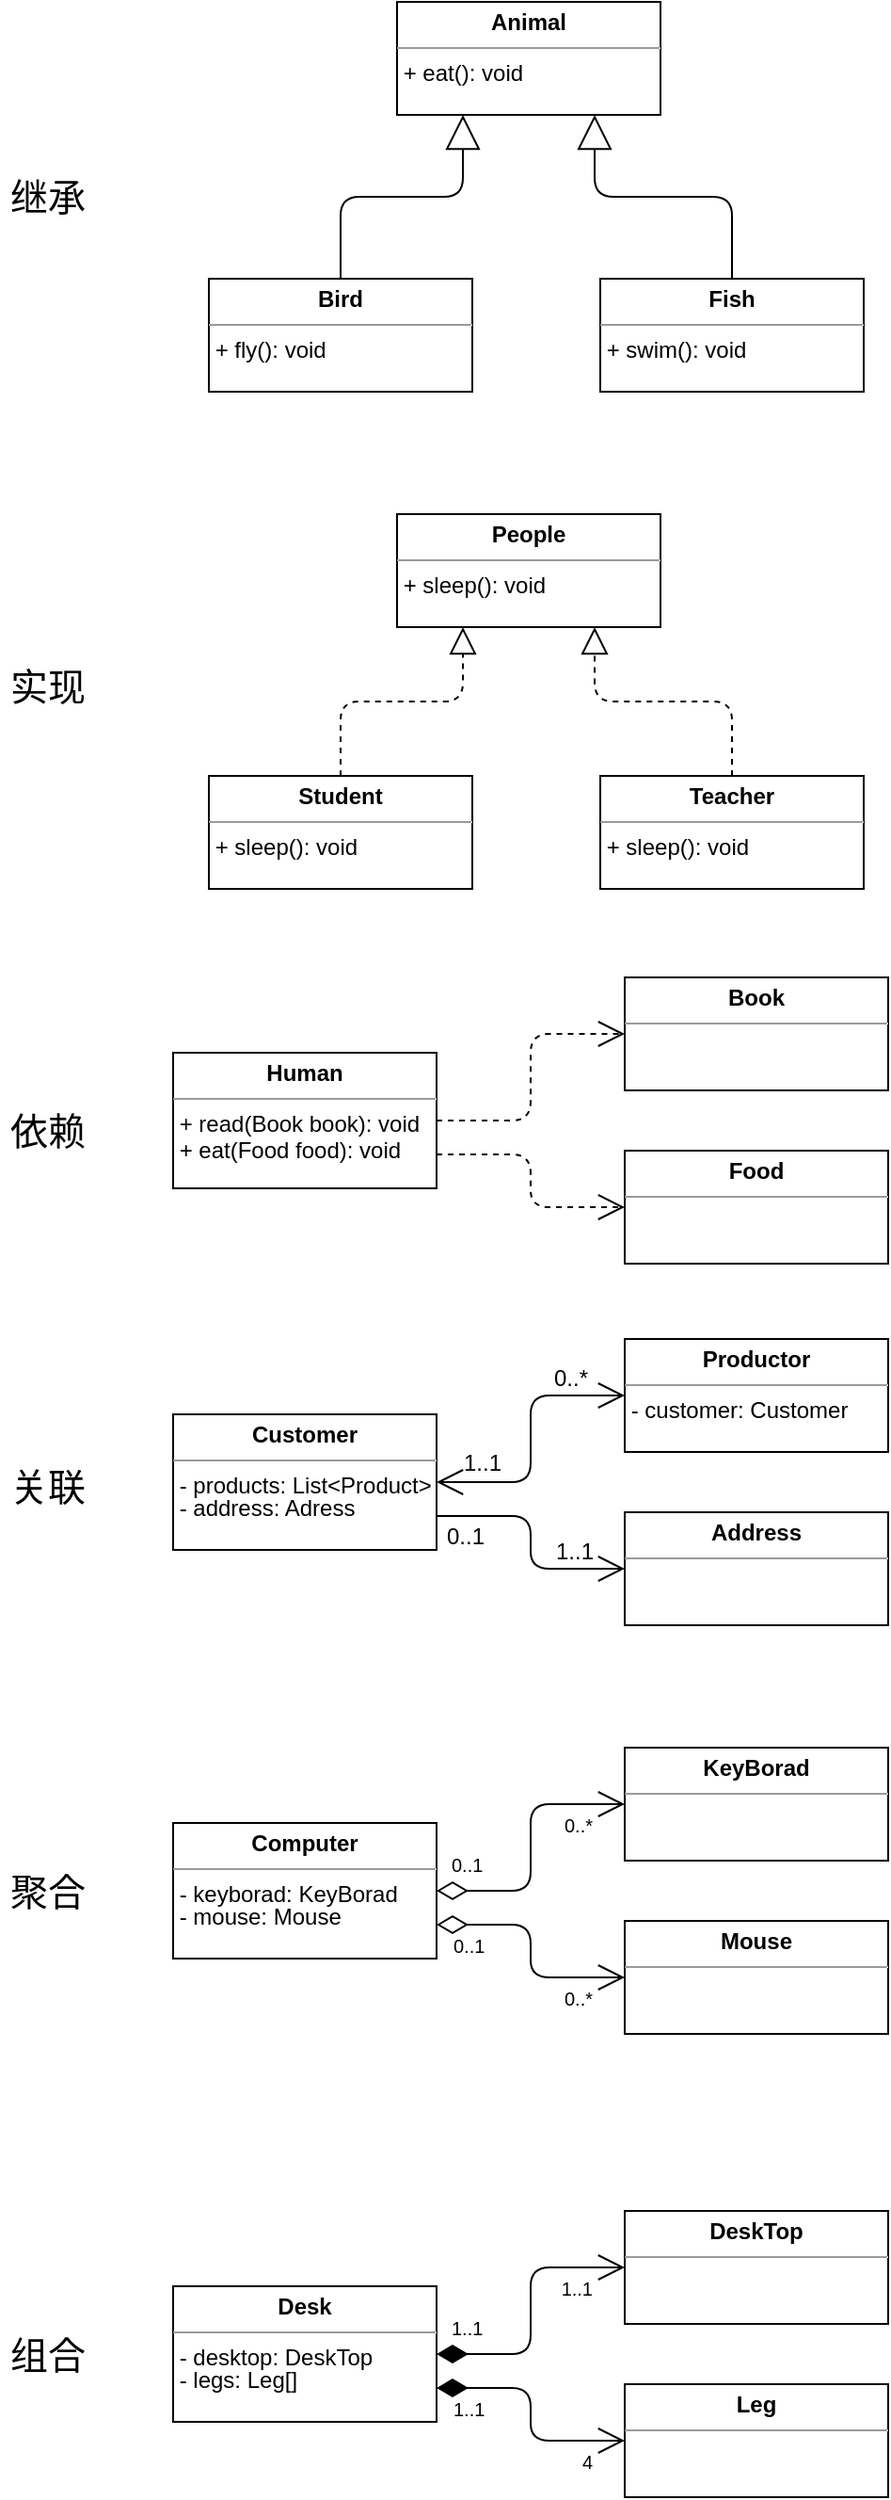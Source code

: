 <mxfile version="12.9.3" type="device"><diagram id="kW0hUe-nDhaRgAiFzmrh" name="Page-1"><mxGraphModel dx="946" dy="725" grid="0" gridSize="10" guides="1" tooltips="1" connect="1" arrows="1" fold="1" page="1" pageScale="1" pageWidth="827" pageHeight="1169" math="0" shadow="0"><root><mxCell id="0"/><mxCell id="1" parent="0"/><mxCell id="BY2cyqeVR8w5nwScLEAl-6" value="&lt;p style=&quot;margin: 0px ; margin-top: 4px ; text-align: center&quot;&gt;&lt;b&gt;Animal&lt;/b&gt;&lt;/p&gt;&lt;hr size=&quot;1&quot;&gt;&lt;div style=&quot;height: 2px&quot;&gt;&amp;nbsp;+ eat(): void&lt;/div&gt;" style="verticalAlign=top;align=left;overflow=fill;fontSize=12;fontFamily=Helvetica;html=1;" parent="1" vertex="1"><mxGeometry x="359" y="36" width="140" height="60" as="geometry"/></mxCell><mxCell id="BY2cyqeVR8w5nwScLEAl-7" value="&lt;p style=&quot;margin: 0px ; margin-top: 4px ; text-align: center&quot;&gt;&lt;b&gt;Bird&lt;/b&gt;&lt;/p&gt;&lt;hr size=&quot;1&quot;&gt;&lt;div style=&quot;height: 2px&quot;&gt;&amp;nbsp;+ fly(): void&lt;/div&gt;" style="verticalAlign=top;align=left;overflow=fill;fontSize=12;fontFamily=Helvetica;html=1;" parent="1" vertex="1"><mxGeometry x="259" y="183" width="140" height="60" as="geometry"/></mxCell><mxCell id="BY2cyqeVR8w5nwScLEAl-8" value="&lt;p style=&quot;margin: 0px ; margin-top: 4px ; text-align: center&quot;&gt;&lt;b&gt;Fish&lt;/b&gt;&lt;/p&gt;&lt;hr size=&quot;1&quot;&gt;&lt;div style=&quot;height: 2px&quot;&gt;&amp;nbsp;+ swim(): void&lt;/div&gt;" style="verticalAlign=top;align=left;overflow=fill;fontSize=12;fontFamily=Helvetica;html=1;" parent="1" vertex="1"><mxGeometry x="467" y="183" width="140" height="60" as="geometry"/></mxCell><mxCell id="BY2cyqeVR8w5nwScLEAl-9" value="" style="endArrow=block;endSize=16;endFill=0;html=1;entryX=0.25;entryY=1;entryDx=0;entryDy=0;exitX=0.5;exitY=0;exitDx=0;exitDy=0;edgeStyle=orthogonalEdgeStyle;" parent="1" source="BY2cyqeVR8w5nwScLEAl-7" target="BY2cyqeVR8w5nwScLEAl-6" edge="1"><mxGeometry width="160" relative="1" as="geometry"><mxPoint x="384" y="291" as="sourcePoint"/><mxPoint x="544" y="291" as="targetPoint"/></mxGeometry></mxCell><mxCell id="BY2cyqeVR8w5nwScLEAl-10" value="" style="endArrow=block;endSize=16;endFill=0;html=1;entryX=0.75;entryY=1;entryDx=0;entryDy=0;exitX=0.5;exitY=0;exitDx=0;exitDy=0;edgeStyle=orthogonalEdgeStyle;" parent="1" source="BY2cyqeVR8w5nwScLEAl-8" target="BY2cyqeVR8w5nwScLEAl-6" edge="1"><mxGeometry width="160" relative="1" as="geometry"><mxPoint x="339" y="193" as="sourcePoint"/><mxPoint x="404" y="106" as="targetPoint"/></mxGeometry></mxCell><mxCell id="BY2cyqeVR8w5nwScLEAl-11" value="" style="endArrow=block;dashed=1;endFill=0;endSize=12;html=1;exitX=0.5;exitY=0;exitDx=0;exitDy=0;entryX=0.75;entryY=1;entryDx=0;entryDy=0;edgeStyle=orthogonalEdgeStyle;" parent="1" source="BY2cyqeVR8w5nwScLEAl-14" target="BY2cyqeVR8w5nwScLEAl-12" edge="1"><mxGeometry width="160" relative="1" as="geometry"><mxPoint x="489" y="399" as="sourcePoint"/><mxPoint x="649" y="399" as="targetPoint"/></mxGeometry></mxCell><mxCell id="BY2cyqeVR8w5nwScLEAl-12" value="&lt;p style=&quot;margin: 0px ; margin-top: 4px ; text-align: center&quot;&gt;&lt;b&gt;People&lt;/b&gt;&lt;/p&gt;&lt;hr size=&quot;1&quot;&gt;&lt;div style=&quot;height: 2px&quot;&gt;&amp;nbsp;+ sleep(): void&lt;/div&gt;" style="verticalAlign=top;align=left;overflow=fill;fontSize=12;fontFamily=Helvetica;html=1;" parent="1" vertex="1"><mxGeometry x="359" y="308" width="140" height="60" as="geometry"/></mxCell><mxCell id="BY2cyqeVR8w5nwScLEAl-13" value="&lt;p style=&quot;margin: 0px ; margin-top: 4px ; text-align: center&quot;&gt;&lt;b&gt;Student&lt;/b&gt;&lt;/p&gt;&lt;hr size=&quot;1&quot;&gt;&lt;div style=&quot;height: 2px&quot;&gt;&amp;nbsp;+ sleep(): void&lt;/div&gt;" style="verticalAlign=top;align=left;overflow=fill;fontSize=12;fontFamily=Helvetica;html=1;" parent="1" vertex="1"><mxGeometry x="259" y="447" width="140" height="60" as="geometry"/></mxCell><mxCell id="BY2cyqeVR8w5nwScLEAl-14" value="&lt;p style=&quot;margin: 0px ; margin-top: 4px ; text-align: center&quot;&gt;&lt;b&gt;Teacher&lt;/b&gt;&lt;/p&gt;&lt;hr size=&quot;1&quot;&gt;&lt;div style=&quot;height: 2px&quot;&gt;&amp;nbsp;+ sleep(): void&lt;/div&gt;" style="verticalAlign=top;align=left;overflow=fill;fontSize=12;fontFamily=Helvetica;html=1;" parent="1" vertex="1"><mxGeometry x="467" y="447" width="140" height="60" as="geometry"/></mxCell><mxCell id="BY2cyqeVR8w5nwScLEAl-15" value="" style="endArrow=block;dashed=1;endFill=0;endSize=12;html=1;entryX=0.25;entryY=1;entryDx=0;entryDy=0;exitX=0.5;exitY=0;exitDx=0;exitDy=0;edgeStyle=orthogonalEdgeStyle;" parent="1" source="BY2cyqeVR8w5nwScLEAl-13" target="BY2cyqeVR8w5nwScLEAl-12" edge="1"><mxGeometry width="160" relative="1" as="geometry"><mxPoint x="302" y="425" as="sourcePoint"/><mxPoint x="462" y="425" as="targetPoint"/></mxGeometry></mxCell><mxCell id="BY2cyqeVR8w5nwScLEAl-16" value="&lt;p style=&quot;margin: 0px ; margin-top: 4px ; text-align: center&quot;&gt;&lt;b&gt;Human&lt;/b&gt;&lt;/p&gt;&lt;hr size=&quot;1&quot;&gt;&lt;div style=&quot;height: 2px&quot;&gt;&amp;nbsp;+ read(Book book): void&lt;/div&gt;&lt;div style=&quot;height: 2px&quot;&gt;&lt;br&gt;&lt;/div&gt;&lt;div style=&quot;height: 2px&quot;&gt;&lt;br&gt;&lt;/div&gt;&lt;div style=&quot;height: 2px&quot;&gt;&lt;br&gt;&lt;/div&gt;&lt;div style=&quot;height: 2px&quot;&gt;&lt;br&gt;&lt;/div&gt;&lt;div style=&quot;height: 2px&quot;&gt;&lt;br&gt;&lt;/div&gt;&lt;div style=&quot;height: 2px&quot;&gt;&lt;br&gt;&lt;/div&gt;&lt;div style=&quot;height: 2px&quot;&gt;&amp;nbsp;+ eat(Food food): void&lt;br&gt;&lt;/div&gt;&lt;div style=&quot;height: 2px&quot;&gt;&lt;br&gt;&lt;/div&gt;" style="verticalAlign=top;align=left;overflow=fill;fontSize=12;fontFamily=Helvetica;html=1;" parent="1" vertex="1"><mxGeometry x="240" y="594" width="140" height="72" as="geometry"/></mxCell><mxCell id="BY2cyqeVR8w5nwScLEAl-17" value="&lt;p style=&quot;margin: 0px ; margin-top: 4px ; text-align: center&quot;&gt;&lt;b&gt;Book&lt;/b&gt;&lt;/p&gt;&lt;hr size=&quot;1&quot;&gt;&lt;div style=&quot;height: 2px&quot;&gt;&amp;nbsp;&lt;/div&gt;" style="verticalAlign=top;align=left;overflow=fill;fontSize=12;fontFamily=Helvetica;html=1;" parent="1" vertex="1"><mxGeometry x="480" y="554" width="140" height="60" as="geometry"/></mxCell><mxCell id="BY2cyqeVR8w5nwScLEAl-18" value="&lt;p style=&quot;margin: 0px ; margin-top: 4px ; text-align: center&quot;&gt;&lt;b&gt;Food&lt;/b&gt;&lt;/p&gt;&lt;hr size=&quot;1&quot;&gt;&lt;div style=&quot;height: 2px&quot;&gt;&amp;nbsp;&lt;/div&gt;" style="verticalAlign=top;align=left;overflow=fill;fontSize=12;fontFamily=Helvetica;html=1;" parent="1" vertex="1"><mxGeometry x="480" y="646" width="140" height="60" as="geometry"/></mxCell><mxCell id="BY2cyqeVR8w5nwScLEAl-19" value="" style="endArrow=open;endSize=12;dashed=1;html=1;exitX=1;exitY=0.5;exitDx=0;exitDy=0;entryX=0;entryY=0.5;entryDx=0;entryDy=0;edgeStyle=orthogonalEdgeStyle;" parent="1" source="BY2cyqeVR8w5nwScLEAl-16" target="BY2cyqeVR8w5nwScLEAl-17" edge="1"><mxGeometry width="160" relative="1" as="geometry"><mxPoint x="372" y="539" as="sourcePoint"/><mxPoint x="532" y="539" as="targetPoint"/></mxGeometry></mxCell><mxCell id="BY2cyqeVR8w5nwScLEAl-20" value="" style="endArrow=open;endSize=12;dashed=1;html=1;exitX=1;exitY=0.75;exitDx=0;exitDy=0;entryX=0;entryY=0.5;entryDx=0;entryDy=0;edgeStyle=orthogonalEdgeStyle;" parent="1" source="BY2cyqeVR8w5nwScLEAl-16" target="BY2cyqeVR8w5nwScLEAl-18" edge="1"><mxGeometry width="160" relative="1" as="geometry"><mxPoint x="390" y="622" as="sourcePoint"/><mxPoint x="490" y="594" as="targetPoint"/></mxGeometry></mxCell><mxCell id="BY2cyqeVR8w5nwScLEAl-21" value="&lt;p style=&quot;margin: 0px ; margin-top: 4px ; text-align: center&quot;&gt;&lt;b&gt;Customer&lt;/b&gt;&lt;/p&gt;&lt;hr size=&quot;1&quot;&gt;&lt;div style=&quot;height: 2px&quot;&gt;&amp;nbsp;- products: List&amp;lt;Product&amp;gt;&lt;/div&gt;&lt;div style=&quot;height: 2px&quot;&gt;&lt;br&gt;&lt;/div&gt;&lt;div style=&quot;height: 2px&quot;&gt;&lt;br&gt;&lt;/div&gt;&lt;div style=&quot;height: 2px&quot;&gt;&lt;br&gt;&lt;/div&gt;&lt;div style=&quot;height: 2px&quot;&gt;&lt;br&gt;&lt;/div&gt;&lt;div style=&quot;height: 2px&quot;&gt;&lt;br&gt;&lt;/div&gt;&lt;div style=&quot;height: 2px&quot;&gt;&amp;nbsp;- address: Adress&lt;/div&gt;" style="verticalAlign=top;align=left;overflow=fill;fontSize=12;fontFamily=Helvetica;html=1;" parent="1" vertex="1"><mxGeometry x="240" y="786" width="140" height="72" as="geometry"/></mxCell><mxCell id="BY2cyqeVR8w5nwScLEAl-22" value="&lt;p style=&quot;margin: 0px ; margin-top: 4px ; text-align: center&quot;&gt;&lt;b&gt;Productor&lt;/b&gt;&lt;/p&gt;&lt;hr size=&quot;1&quot;&gt;&lt;div style=&quot;height: 2px&quot;&gt;&amp;nbsp;- customer: Customer&lt;/div&gt;" style="verticalAlign=top;align=left;overflow=fill;fontSize=12;fontFamily=Helvetica;html=1;" parent="1" vertex="1"><mxGeometry x="480" y="746" width="140" height="60" as="geometry"/></mxCell><mxCell id="BY2cyqeVR8w5nwScLEAl-23" value="&lt;p style=&quot;margin: 0px ; margin-top: 4px ; text-align: center&quot;&gt;&lt;b&gt;Address&lt;/b&gt;&lt;/p&gt;&lt;hr size=&quot;1&quot;&gt;&lt;div style=&quot;height: 2px&quot;&gt;&amp;nbsp;&lt;/div&gt;" style="verticalAlign=top;align=left;overflow=fill;fontSize=12;fontFamily=Helvetica;html=1;" parent="1" vertex="1"><mxGeometry x="480" y="838" width="140" height="60" as="geometry"/></mxCell><mxCell id="BY2cyqeVR8w5nwScLEAl-28" value="" style="endArrow=open;endFill=1;endSize=12;html=1;exitX=1;exitY=0.5;exitDx=0;exitDy=0;entryX=0;entryY=0.5;entryDx=0;entryDy=0;edgeStyle=orthogonalEdgeStyle;startArrow=open;startFill=0;startSize=12;" parent="1" source="BY2cyqeVR8w5nwScLEAl-21" target="BY2cyqeVR8w5nwScLEAl-22" edge="1"><mxGeometry width="160" relative="1" as="geometry"><mxPoint x="384" y="725" as="sourcePoint"/><mxPoint x="544" y="725" as="targetPoint"/></mxGeometry></mxCell><mxCell id="BY2cyqeVR8w5nwScLEAl-29" value="0..*" style="text;html=1;align=center;verticalAlign=middle;resizable=0;points=[];labelBackgroundColor=#ffffff;" parent="BY2cyqeVR8w5nwScLEAl-28" vertex="1" connectable="0"><mxGeometry x="0.712" y="-1" relative="1" as="geometry"><mxPoint x="-8" y="-10" as="offset"/></mxGeometry></mxCell><mxCell id="BY2cyqeVR8w5nwScLEAl-30" value="1..1" style="text;html=1;align=center;verticalAlign=middle;resizable=0;points=[];labelBackgroundColor=#ffffff;" parent="BY2cyqeVR8w5nwScLEAl-28" vertex="1" connectable="0"><mxGeometry x="-0.836" y="1" relative="1" as="geometry"><mxPoint x="12" y="-9" as="offset"/></mxGeometry></mxCell><mxCell id="BY2cyqeVR8w5nwScLEAl-31" value="" style="endArrow=open;endFill=1;endSize=12;html=1;exitX=1;exitY=0.75;exitDx=0;exitDy=0;entryX=0;entryY=0.5;entryDx=0;entryDy=0;edgeStyle=orthogonalEdgeStyle;" parent="1" source="BY2cyqeVR8w5nwScLEAl-21" target="BY2cyqeVR8w5nwScLEAl-23" edge="1"><mxGeometry width="160" relative="1" as="geometry"><mxPoint x="390" y="832" as="sourcePoint"/><mxPoint x="490" y="786" as="targetPoint"/></mxGeometry></mxCell><mxCell id="BY2cyqeVR8w5nwScLEAl-32" value="1..1" style="text;html=1;align=center;verticalAlign=middle;resizable=0;points=[];labelBackgroundColor=#ffffff;" parent="BY2cyqeVR8w5nwScLEAl-31" vertex="1" connectable="0"><mxGeometry x="0.712" y="-1" relative="1" as="geometry"><mxPoint x="-9" y="-10" as="offset"/></mxGeometry></mxCell><mxCell id="BY2cyqeVR8w5nwScLEAl-33" value="0..1" style="text;html=1;align=center;verticalAlign=middle;resizable=0;points=[];labelBackgroundColor=#ffffff;" parent="BY2cyqeVR8w5nwScLEAl-31" vertex="1" connectable="0"><mxGeometry x="-0.836" y="1" relative="1" as="geometry"><mxPoint x="4" y="12" as="offset"/></mxGeometry></mxCell><mxCell id="BY2cyqeVR8w5nwScLEAl-34" value="&lt;p style=&quot;margin: 0px ; margin-top: 4px ; text-align: center&quot;&gt;&lt;b&gt;Computer&lt;/b&gt;&lt;/p&gt;&lt;hr size=&quot;1&quot;&gt;&lt;div style=&quot;height: 2px&quot;&gt;&amp;nbsp;- keyborad: KeyBorad&lt;/div&gt;&lt;div style=&quot;height: 2px&quot;&gt;&lt;br&gt;&lt;/div&gt;&lt;div style=&quot;height: 2px&quot;&gt;&lt;br&gt;&lt;/div&gt;&lt;div style=&quot;height: 2px&quot;&gt;&lt;br&gt;&lt;/div&gt;&lt;div style=&quot;height: 2px&quot;&gt;&lt;br&gt;&lt;/div&gt;&lt;div style=&quot;height: 2px&quot;&gt;&lt;br&gt;&lt;/div&gt;&lt;div style=&quot;height: 2px&quot;&gt;&amp;nbsp;- mouse: Mouse&lt;/div&gt;" style="verticalAlign=top;align=left;overflow=fill;fontSize=12;fontFamily=Helvetica;html=1;" parent="1" vertex="1"><mxGeometry x="240" y="1003" width="140" height="72" as="geometry"/></mxCell><mxCell id="BY2cyqeVR8w5nwScLEAl-35" value="&lt;p style=&quot;margin: 0px ; margin-top: 4px ; text-align: center&quot;&gt;&lt;b&gt;KeyBorad&lt;/b&gt;&lt;/p&gt;&lt;hr size=&quot;1&quot;&gt;&lt;div style=&quot;height: 2px&quot;&gt;&lt;br&gt;&lt;/div&gt;" style="verticalAlign=top;align=left;overflow=fill;fontSize=12;fontFamily=Helvetica;html=1;" parent="1" vertex="1"><mxGeometry x="480" y="963" width="140" height="60" as="geometry"/></mxCell><mxCell id="BY2cyqeVR8w5nwScLEAl-36" value="&lt;p style=&quot;margin: 0px ; margin-top: 4px ; text-align: center&quot;&gt;&lt;b&gt;Mouse&lt;/b&gt;&lt;/p&gt;&lt;hr size=&quot;1&quot;&gt;&lt;div style=&quot;height: 2px&quot;&gt;&amp;nbsp;&lt;/div&gt;" style="verticalAlign=top;align=left;overflow=fill;fontSize=12;fontFamily=Helvetica;html=1;" parent="1" vertex="1"><mxGeometry x="480" y="1055" width="140" height="60" as="geometry"/></mxCell><mxCell id="BY2cyqeVR8w5nwScLEAl-46" value="" style="endArrow=open;html=1;endSize=12;startArrow=diamondThin;startSize=14;startFill=0;edgeStyle=orthogonalEdgeStyle;entryX=0;entryY=0.5;entryDx=0;entryDy=0;exitX=1;exitY=0.5;exitDx=0;exitDy=0;" parent="1" source="BY2cyqeVR8w5nwScLEAl-34" target="BY2cyqeVR8w5nwScLEAl-35" edge="1"><mxGeometry relative="1" as="geometry"><mxPoint x="317" y="963" as="sourcePoint"/><mxPoint x="477" y="963" as="targetPoint"/></mxGeometry></mxCell><mxCell id="BY2cyqeVR8w5nwScLEAl-47" value="0..1" style="resizable=0;html=1;align=left;verticalAlign=top;labelBackgroundColor=#ffffff;fontSize=10;" parent="BY2cyqeVR8w5nwScLEAl-46" connectable="0" vertex="1"><mxGeometry x="-1" relative="1" as="geometry"><mxPoint x="6" y="-26" as="offset"/></mxGeometry></mxCell><mxCell id="BY2cyqeVR8w5nwScLEAl-48" value="0..*" style="resizable=0;html=1;align=right;verticalAlign=top;labelBackgroundColor=#ffffff;fontSize=10;" parent="BY2cyqeVR8w5nwScLEAl-46" connectable="0" vertex="1"><mxGeometry x="1" relative="1" as="geometry"><mxPoint x="-17" y="-1" as="offset"/></mxGeometry></mxCell><mxCell id="BY2cyqeVR8w5nwScLEAl-49" value="" style="endArrow=open;html=1;endSize=12;startArrow=diamondThin;startSize=14;startFill=0;edgeStyle=orthogonalEdgeStyle;entryX=0;entryY=0.5;entryDx=0;entryDy=0;exitX=1;exitY=0.75;exitDx=0;exitDy=0;" parent="1" source="BY2cyqeVR8w5nwScLEAl-34" target="BY2cyqeVR8w5nwScLEAl-36" edge="1"><mxGeometry relative="1" as="geometry"><mxPoint x="390" y="1049" as="sourcePoint"/><mxPoint x="490" y="1003" as="targetPoint"/></mxGeometry></mxCell><mxCell id="BY2cyqeVR8w5nwScLEAl-50" value="0..1" style="resizable=0;html=1;align=left;verticalAlign=top;labelBackgroundColor=#ffffff;fontSize=10;" parent="BY2cyqeVR8w5nwScLEAl-49" connectable="0" vertex="1"><mxGeometry x="-1" relative="1" as="geometry"><mxPoint x="7" y="-1" as="offset"/></mxGeometry></mxCell><mxCell id="BY2cyqeVR8w5nwScLEAl-51" value="0..*" style="resizable=0;html=1;align=right;verticalAlign=top;labelBackgroundColor=#ffffff;fontSize=10;" parent="BY2cyqeVR8w5nwScLEAl-49" connectable="0" vertex="1"><mxGeometry x="1" relative="1" as="geometry"><mxPoint x="-17" y="-1" as="offset"/></mxGeometry></mxCell><mxCell id="BY2cyqeVR8w5nwScLEAl-52" value="&lt;p style=&quot;margin: 0px ; margin-top: 4px ; text-align: center&quot;&gt;&lt;b&gt;Desk&lt;/b&gt;&lt;/p&gt;&lt;hr size=&quot;1&quot;&gt;&lt;div style=&quot;height: 2px&quot;&gt;&amp;nbsp;- desktop: DeskTop&lt;/div&gt;&lt;div style=&quot;height: 2px&quot;&gt;&lt;br&gt;&lt;/div&gt;&lt;div style=&quot;height: 2px&quot;&gt;&lt;br&gt;&lt;/div&gt;&lt;div style=&quot;height: 2px&quot;&gt;&lt;br&gt;&lt;/div&gt;&lt;div style=&quot;height: 2px&quot;&gt;&lt;br&gt;&lt;/div&gt;&lt;div style=&quot;height: 2px&quot;&gt;&lt;br&gt;&lt;/div&gt;&lt;div style=&quot;height: 2px&quot;&gt;&amp;nbsp;- legs: Leg[]&lt;/div&gt;" style="verticalAlign=top;align=left;overflow=fill;fontSize=12;fontFamily=Helvetica;html=1;" parent="1" vertex="1"><mxGeometry x="240" y="1249" width="140" height="72" as="geometry"/></mxCell><mxCell id="BY2cyqeVR8w5nwScLEAl-53" value="&lt;p style=&quot;margin: 0px ; margin-top: 4px ; text-align: center&quot;&gt;&lt;b&gt;DeskTop&lt;/b&gt;&lt;/p&gt;&lt;hr size=&quot;1&quot;&gt;&lt;div style=&quot;height: 2px&quot;&gt;&lt;br&gt;&lt;/div&gt;" style="verticalAlign=top;align=left;overflow=fill;fontSize=12;fontFamily=Helvetica;html=1;" parent="1" vertex="1"><mxGeometry x="480" y="1209" width="140" height="60" as="geometry"/></mxCell><mxCell id="BY2cyqeVR8w5nwScLEAl-54" value="&lt;p style=&quot;margin: 0px ; margin-top: 4px ; text-align: center&quot;&gt;&lt;b&gt;Leg&lt;/b&gt;&lt;/p&gt;&lt;hr size=&quot;1&quot;&gt;&lt;div style=&quot;height: 2px&quot;&gt;&amp;nbsp;&lt;/div&gt;" style="verticalAlign=top;align=left;overflow=fill;fontSize=12;fontFamily=Helvetica;html=1;" parent="1" vertex="1"><mxGeometry x="480" y="1301" width="140" height="60" as="geometry"/></mxCell><mxCell id="BY2cyqeVR8w5nwScLEAl-55" value="" style="endArrow=open;html=1;endSize=12;startArrow=diamondThin;startSize=14;startFill=1;edgeStyle=orthogonalEdgeStyle;entryX=0;entryY=0.5;entryDx=0;entryDy=0;exitX=1;exitY=0.5;exitDx=0;exitDy=0;" parent="1" source="BY2cyqeVR8w5nwScLEAl-52" target="BY2cyqeVR8w5nwScLEAl-53" edge="1"><mxGeometry relative="1" as="geometry"><mxPoint x="317" y="1209" as="sourcePoint"/><mxPoint x="477" y="1209" as="targetPoint"/></mxGeometry></mxCell><mxCell id="BY2cyqeVR8w5nwScLEAl-56" value="1..1" style="resizable=0;html=1;align=left;verticalAlign=top;labelBackgroundColor=#ffffff;fontSize=10;" parent="BY2cyqeVR8w5nwScLEAl-55" connectable="0" vertex="1"><mxGeometry x="-1" relative="1" as="geometry"><mxPoint x="6" y="-26" as="offset"/></mxGeometry></mxCell><mxCell id="BY2cyqeVR8w5nwScLEAl-57" value="1..1" style="resizable=0;html=1;align=right;verticalAlign=top;labelBackgroundColor=#ffffff;fontSize=10;" parent="BY2cyqeVR8w5nwScLEAl-55" connectable="0" vertex="1"><mxGeometry x="1" relative="1" as="geometry"><mxPoint x="-17" y="-1" as="offset"/></mxGeometry></mxCell><mxCell id="BY2cyqeVR8w5nwScLEAl-58" value="" style="endArrow=open;html=1;endSize=12;startArrow=diamondThin;startSize=14;startFill=1;edgeStyle=orthogonalEdgeStyle;entryX=0;entryY=0.5;entryDx=0;entryDy=0;exitX=1;exitY=0.75;exitDx=0;exitDy=0;" parent="1" source="BY2cyqeVR8w5nwScLEAl-52" target="BY2cyqeVR8w5nwScLEAl-54" edge="1"><mxGeometry relative="1" as="geometry"><mxPoint x="390" y="1295" as="sourcePoint"/><mxPoint x="490" y="1249" as="targetPoint"/></mxGeometry></mxCell><mxCell id="BY2cyqeVR8w5nwScLEAl-59" value="1..1" style="resizable=0;html=1;align=left;verticalAlign=top;labelBackgroundColor=#ffffff;fontSize=10;" parent="BY2cyqeVR8w5nwScLEAl-58" connectable="0" vertex="1"><mxGeometry x="-1" relative="1" as="geometry"><mxPoint x="7" y="-1" as="offset"/></mxGeometry></mxCell><mxCell id="BY2cyqeVR8w5nwScLEAl-60" value="4" style="resizable=0;html=1;align=right;verticalAlign=top;labelBackgroundColor=#ffffff;fontSize=10;" parent="BY2cyqeVR8w5nwScLEAl-58" connectable="0" vertex="1"><mxGeometry x="1" relative="1" as="geometry"><mxPoint x="-17" y="-1" as="offset"/></mxGeometry></mxCell><mxCell id="BY2cyqeVR8w5nwScLEAl-61" value="组合" style="text;html=1;align=center;verticalAlign=middle;resizable=0;points=[];autosize=1;fontSize=20;" parent="1" vertex="1"><mxGeometry x="148" y="1271" width="50" height="28" as="geometry"/></mxCell><mxCell id="BY2cyqeVR8w5nwScLEAl-62" value="聚合" style="text;html=1;align=center;verticalAlign=middle;resizable=0;points=[];autosize=1;fontSize=20;" parent="1" vertex="1"><mxGeometry x="148" y="1025" width="50" height="28" as="geometry"/></mxCell><mxCell id="BY2cyqeVR8w5nwScLEAl-63" value="关联" style="text;html=1;align=center;verticalAlign=middle;resizable=0;points=[];autosize=1;fontSize=20;" parent="1" vertex="1"><mxGeometry x="148" y="810" width="50" height="28" as="geometry"/></mxCell><mxCell id="BY2cyqeVR8w5nwScLEAl-64" value="依赖" style="text;html=1;align=center;verticalAlign=middle;resizable=0;points=[];autosize=1;fontSize=20;" parent="1" vertex="1"><mxGeometry x="148" y="621" width="50" height="28" as="geometry"/></mxCell><mxCell id="BY2cyqeVR8w5nwScLEAl-65" value="实现" style="text;html=1;align=center;verticalAlign=middle;resizable=0;points=[];autosize=1;fontSize=20;" parent="1" vertex="1"><mxGeometry x="148" y="385" width="50" height="28" as="geometry"/></mxCell><mxCell id="BY2cyqeVR8w5nwScLEAl-66" value="继承" style="text;html=1;align=center;verticalAlign=middle;resizable=0;points=[];autosize=1;fontSize=20;" parent="1" vertex="1"><mxGeometry x="148" y="125" width="50" height="28" as="geometry"/></mxCell></root></mxGraphModel></diagram></mxfile>